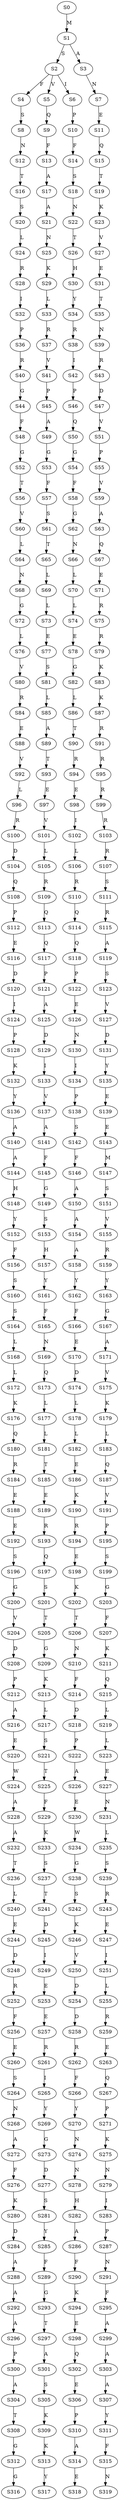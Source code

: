 strict digraph  {
	S0 -> S1 [ label = M ];
	S1 -> S2 [ label = S ];
	S1 -> S3 [ label = A ];
	S2 -> S4 [ label = F ];
	S2 -> S5 [ label = V ];
	S2 -> S6 [ label = I ];
	S3 -> S7 [ label = N ];
	S4 -> S8 [ label = S ];
	S5 -> S9 [ label = Q ];
	S6 -> S10 [ label = P ];
	S7 -> S11 [ label = E ];
	S8 -> S12 [ label = N ];
	S9 -> S13 [ label = F ];
	S10 -> S14 [ label = F ];
	S11 -> S15 [ label = Q ];
	S12 -> S16 [ label = T ];
	S13 -> S17 [ label = A ];
	S14 -> S18 [ label = S ];
	S15 -> S19 [ label = T ];
	S16 -> S20 [ label = S ];
	S17 -> S21 [ label = A ];
	S18 -> S22 [ label = N ];
	S19 -> S23 [ label = K ];
	S20 -> S24 [ label = L ];
	S21 -> S25 [ label = N ];
	S22 -> S26 [ label = T ];
	S23 -> S27 [ label = V ];
	S24 -> S28 [ label = R ];
	S25 -> S29 [ label = K ];
	S26 -> S30 [ label = H ];
	S27 -> S31 [ label = E ];
	S28 -> S32 [ label = I ];
	S29 -> S33 [ label = L ];
	S30 -> S34 [ label = Y ];
	S31 -> S35 [ label = T ];
	S32 -> S36 [ label = P ];
	S33 -> S37 [ label = R ];
	S34 -> S38 [ label = R ];
	S35 -> S39 [ label = N ];
	S36 -> S40 [ label = R ];
	S37 -> S41 [ label = V ];
	S38 -> S42 [ label = I ];
	S39 -> S43 [ label = R ];
	S40 -> S44 [ label = G ];
	S41 -> S45 [ label = P ];
	S42 -> S46 [ label = P ];
	S43 -> S47 [ label = D ];
	S44 -> S48 [ label = F ];
	S45 -> S49 [ label = A ];
	S46 -> S50 [ label = Q ];
	S47 -> S51 [ label = V ];
	S48 -> S52 [ label = G ];
	S49 -> S53 [ label = G ];
	S50 -> S54 [ label = G ];
	S51 -> S55 [ label = P ];
	S52 -> S56 [ label = T ];
	S53 -> S57 [ label = F ];
	S54 -> S58 [ label = F ];
	S55 -> S59 [ label = V ];
	S56 -> S60 [ label = V ];
	S57 -> S61 [ label = S ];
	S58 -> S62 [ label = G ];
	S59 -> S63 [ label = A ];
	S60 -> S64 [ label = L ];
	S61 -> S65 [ label = T ];
	S62 -> S66 [ label = N ];
	S63 -> S67 [ label = Q ];
	S64 -> S68 [ label = N ];
	S65 -> S69 [ label = L ];
	S66 -> S70 [ label = L ];
	S67 -> S71 [ label = E ];
	S68 -> S72 [ label = G ];
	S69 -> S73 [ label = L ];
	S70 -> S74 [ label = L ];
	S71 -> S75 [ label = R ];
	S72 -> S76 [ label = L ];
	S73 -> S77 [ label = E ];
	S74 -> S78 [ label = E ];
	S75 -> S79 [ label = R ];
	S76 -> S80 [ label = V ];
	S77 -> S81 [ label = S ];
	S78 -> S82 [ label = G ];
	S79 -> S83 [ label = K ];
	S80 -> S84 [ label = R ];
	S81 -> S85 [ label = L ];
	S82 -> S86 [ label = L ];
	S83 -> S87 [ label = K ];
	S84 -> S88 [ label = E ];
	S85 -> S89 [ label = A ];
	S86 -> S90 [ label = T ];
	S87 -> S91 [ label = R ];
	S88 -> S92 [ label = V ];
	S89 -> S93 [ label = T ];
	S90 -> S94 [ label = R ];
	S91 -> S95 [ label = R ];
	S92 -> S96 [ label = L ];
	S93 -> S97 [ label = E ];
	S94 -> S98 [ label = E ];
	S95 -> S99 [ label = R ];
	S96 -> S100 [ label = R ];
	S97 -> S101 [ label = V ];
	S98 -> S102 [ label = I ];
	S99 -> S103 [ label = R ];
	S100 -> S104 [ label = D ];
	S101 -> S105 [ label = L ];
	S102 -> S106 [ label = L ];
	S103 -> S107 [ label = R ];
	S104 -> S108 [ label = Q ];
	S105 -> S109 [ label = R ];
	S106 -> S110 [ label = R ];
	S107 -> S111 [ label = S ];
	S108 -> S112 [ label = P ];
	S109 -> S113 [ label = Q ];
	S110 -> S114 [ label = Q ];
	S111 -> S115 [ label = R ];
	S112 -> S116 [ label = E ];
	S113 -> S117 [ label = Q ];
	S114 -> S118 [ label = Q ];
	S115 -> S119 [ label = A ];
	S116 -> S120 [ label = D ];
	S117 -> S121 [ label = P ];
	S118 -> S122 [ label = P ];
	S119 -> S123 [ label = S ];
	S120 -> S124 [ label = I ];
	S121 -> S125 [ label = A ];
	S122 -> S126 [ label = E ];
	S123 -> S127 [ label = V ];
	S124 -> S128 [ label = P ];
	S125 -> S129 [ label = D ];
	S126 -> S130 [ label = N ];
	S127 -> S131 [ label = D ];
	S128 -> S132 [ label = K ];
	S129 -> S133 [ label = I ];
	S130 -> S134 [ label = I ];
	S131 -> S135 [ label = Y ];
	S132 -> S136 [ label = Y ];
	S133 -> S137 [ label = V ];
	S134 -> S138 [ label = P ];
	S135 -> S139 [ label = E ];
	S136 -> S140 [ label = A ];
	S137 -> S141 [ label = A ];
	S138 -> S142 [ label = S ];
	S139 -> S143 [ label = E ];
	S140 -> S144 [ label = A ];
	S141 -> S145 [ label = F ];
	S142 -> S146 [ label = F ];
	S143 -> S147 [ label = M ];
	S144 -> S148 [ label = H ];
	S145 -> S149 [ label = G ];
	S146 -> S150 [ label = A ];
	S147 -> S151 [ label = S ];
	S148 -> S152 [ label = Y ];
	S149 -> S153 [ label = S ];
	S150 -> S154 [ label = A ];
	S151 -> S155 [ label = V ];
	S152 -> S156 [ label = F ];
	S153 -> S157 [ label = H ];
	S154 -> S158 [ label = A ];
	S155 -> S159 [ label = R ];
	S156 -> S160 [ label = S ];
	S157 -> S161 [ label = Y ];
	S158 -> S162 [ label = Y ];
	S159 -> S163 [ label = Y ];
	S160 -> S164 [ label = S ];
	S161 -> S165 [ label = F ];
	S162 -> S166 [ label = F ];
	S163 -> S167 [ label = G ];
	S164 -> S168 [ label = L ];
	S165 -> S169 [ label = N ];
	S166 -> S170 [ label = E ];
	S167 -> S171 [ label = A ];
	S168 -> S172 [ label = L ];
	S169 -> S173 [ label = Q ];
	S170 -> S174 [ label = D ];
	S171 -> S175 [ label = V ];
	S172 -> S176 [ label = K ];
	S173 -> S177 [ label = L ];
	S174 -> S178 [ label = L ];
	S175 -> S179 [ label = K ];
	S176 -> S180 [ label = Q ];
	S177 -> S181 [ label = L ];
	S178 -> S182 [ label = L ];
	S179 -> S183 [ label = L ];
	S180 -> S184 [ label = R ];
	S181 -> S185 [ label = T ];
	S182 -> S186 [ label = E ];
	S183 -> S187 [ label = Q ];
	S184 -> S188 [ label = E ];
	S185 -> S189 [ label = E ];
	S186 -> S190 [ label = K ];
	S187 -> S191 [ label = V ];
	S188 -> S192 [ label = E ];
	S189 -> S193 [ label = R ];
	S190 -> S194 [ label = R ];
	S191 -> S195 [ label = P ];
	S192 -> S196 [ label = S ];
	S193 -> S197 [ label = Q ];
	S194 -> S198 [ label = E ];
	S195 -> S199 [ label = S ];
	S196 -> S200 [ label = G ];
	S197 -> S201 [ label = S ];
	S198 -> S202 [ label = K ];
	S199 -> S203 [ label = G ];
	S200 -> S204 [ label = V ];
	S201 -> S205 [ label = T ];
	S202 -> S206 [ label = T ];
	S203 -> S207 [ label = F ];
	S204 -> S208 [ label = D ];
	S205 -> S209 [ label = G ];
	S206 -> S210 [ label = N ];
	S207 -> S211 [ label = K ];
	S208 -> S212 [ label = P ];
	S209 -> S213 [ label = K ];
	S210 -> S214 [ label = F ];
	S211 -> S215 [ label = Q ];
	S212 -> S216 [ label = A ];
	S213 -> S217 [ label = L ];
	S214 -> S218 [ label = D ];
	S215 -> S219 [ label = L ];
	S216 -> S220 [ label = E ];
	S217 -> S221 [ label = S ];
	S218 -> S222 [ label = P ];
	S219 -> S223 [ label = L ];
	S220 -> S224 [ label = W ];
	S221 -> S225 [ label = T ];
	S222 -> S226 [ label = A ];
	S223 -> S227 [ label = E ];
	S224 -> S228 [ label = A ];
	S225 -> S229 [ label = F ];
	S226 -> S230 [ label = E ];
	S227 -> S231 [ label = N ];
	S228 -> S232 [ label = A ];
	S229 -> S233 [ label = K ];
	S230 -> S234 [ label = W ];
	S231 -> S235 [ label = L ];
	S232 -> S236 [ label = T ];
	S233 -> S237 [ label = S ];
	S234 -> S238 [ label = G ];
	S235 -> S239 [ label = S ];
	S236 -> S240 [ label = L ];
	S237 -> S241 [ label = T ];
	S238 -> S242 [ label = S ];
	S239 -> S243 [ label = R ];
	S240 -> S244 [ label = E ];
	S241 -> S245 [ label = D ];
	S242 -> S246 [ label = K ];
	S243 -> S247 [ label = E ];
	S244 -> S248 [ label = D ];
	S245 -> S249 [ label = I ];
	S246 -> S250 [ label = V ];
	S247 -> S251 [ label = I ];
	S248 -> S252 [ label = R ];
	S249 -> S253 [ label = E ];
	S250 -> S254 [ label = D ];
	S251 -> S255 [ label = L ];
	S252 -> S256 [ label = F ];
	S253 -> S257 [ label = E ];
	S254 -> S258 [ label = D ];
	S255 -> S259 [ label = R ];
	S256 -> S260 [ label = E ];
	S257 -> S261 [ label = R ];
	S258 -> S262 [ label = R ];
	S259 -> S263 [ label = E ];
	S260 -> S264 [ label = S ];
	S261 -> S265 [ label = I ];
	S262 -> S266 [ label = F ];
	S263 -> S267 [ label = Q ];
	S264 -> S268 [ label = N ];
	S265 -> S269 [ label = Y ];
	S266 -> S270 [ label = Y ];
	S267 -> S271 [ label = P ];
	S268 -> S272 [ label = A ];
	S269 -> S273 [ label = G ];
	S270 -> S274 [ label = N ];
	S271 -> S275 [ label = K ];
	S272 -> S276 [ label = F ];
	S273 -> S277 [ label = D ];
	S274 -> S278 [ label = N ];
	S275 -> S279 [ label = N ];
	S276 -> S280 [ label = K ];
	S277 -> S281 [ label = S ];
	S278 -> S282 [ label = H ];
	S279 -> S283 [ label = I ];
	S280 -> S284 [ label = D ];
	S281 -> S285 [ label = Y ];
	S282 -> S286 [ label = A ];
	S283 -> S287 [ label = P ];
	S284 -> S288 [ label = A ];
	S285 -> S289 [ label = F ];
	S286 -> S290 [ label = F ];
	S287 -> S291 [ label = N ];
	S288 -> S292 [ label = A ];
	S289 -> S293 [ label = G ];
	S290 -> S294 [ label = K ];
	S291 -> S295 [ label = F ];
	S292 -> S296 [ label = A ];
	S293 -> S297 [ label = T ];
	S294 -> S298 [ label = E ];
	S295 -> S299 [ label = A ];
	S296 -> S300 [ label = P ];
	S297 -> S301 [ label = A ];
	S298 -> S302 [ label = Q ];
	S299 -> S303 [ label = A ];
	S300 -> S304 [ label = A ];
	S301 -> S305 [ label = S ];
	S302 -> S306 [ label = E ];
	S303 -> S307 [ label = A ];
	S304 -> S308 [ label = T ];
	S305 -> S309 [ label = K ];
	S306 -> S310 [ label = P ];
	S307 -> S311 [ label = Y ];
	S308 -> S312 [ label = G ];
	S309 -> S313 [ label = K ];
	S310 -> S314 [ label = A ];
	S311 -> S315 [ label = F ];
	S312 -> S316 [ label = G ];
	S313 -> S317 [ label = Y ];
	S314 -> S318 [ label = E ];
	S315 -> S319 [ label = N ];
}

